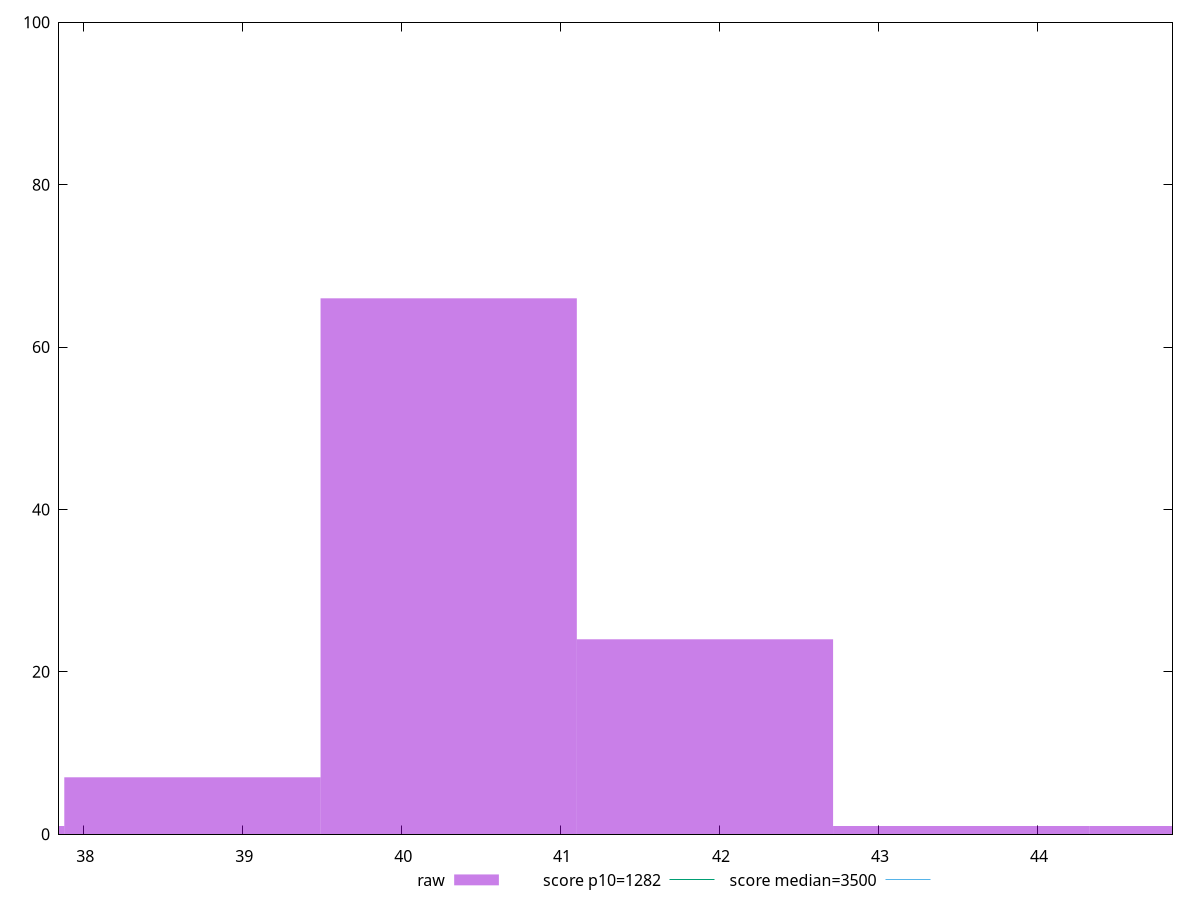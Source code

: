 reset

$raw <<EOF
41.91113123271443 24
40.2991646468408 66
37.07523147509354 1
45.1350644044617 1
38.68719806096717 7
43.52309781858806 1
EOF

set key outside below
set boxwidth 1.611966585873632
set xrange [37.848:44.85199999999999]
set yrange [0:100]
set style fill transparent solid 0.5 noborder

set parametric
set terminal svg size 640, 490 enhanced background rgb 'white'
set output "report_00007_2020-12-11T15:55:29.892Z/bootup-time/samples/pages+cached+noadtech/raw/histogram.svg"

plot $raw title "raw" with boxes, \
     1282,t title "score p10=1282", \
     3500,t title "score median=3500"

reset
